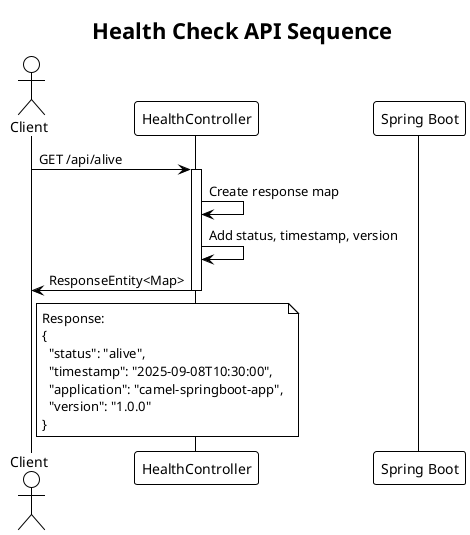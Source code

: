 @startuml Health_Check_Sequence
!theme plain
title Health Check API Sequence

actor "Client" as C
participant "HealthController" as HC
participant "Spring Boot" as SB

C -> HC: GET /api/alive
activate HC
HC -> HC: Create response map
HC -> HC: Add status, timestamp, version
HC -> C: ResponseEntity<Map>
deactivate HC

note right of C
Response:
{
  "status": "alive",
  "timestamp": "2025-09-08T10:30:00",
  "application": "camel-springboot-app",
  "version": "1.0.0"
}
end note

@enduml

@startuml Manual_Transform_Sequence
!theme plain
title Manual Transformation Sequence

actor "Client" as C
participant "CamelController" as CC
participant "ProducerTemplate" as PT
participant "JsonTransformRoute" as JTR
participant "JsonTransformProcessor" as JTP
participant "External API" as API

C -> CC: POST /api/camel/transform
activate CC

CC -> PT: requestBody("direct:manualTransform", "")
activate PT

PT -> JTR: Trigger manual-transform-route
activate JTR

JTR -> API: GET /posts/2
activate API
API -> JTR: JSON response
deactivate API

JTR -> JTP: process(exchange)
activate JTP
JTP -> JTP: Parse JSON
JTP -> JTP: Transform data
JTP -> JTP: Create new JSON
JTP -> JTR: Transformed JSON
deactivate JTP

JTR -> PT: Return result
deactivate JTR

PT -> CC: Transformed JSON string
deactivate PT

CC -> CC: Create response map
CC -> C: ResponseEntity with transformed data
deactivate CC

@enduml
